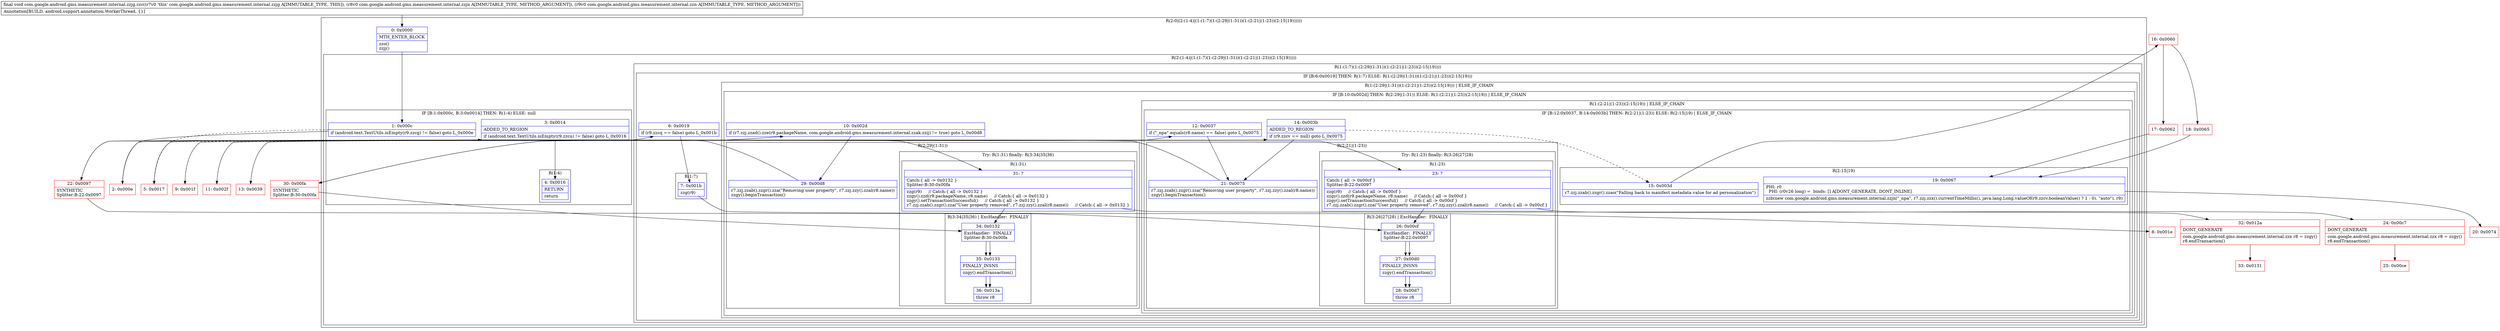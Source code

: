 digraph "CFG forcom.google.android.gms.measurement.internal.zzjg.zzc(Lcom\/google\/android\/gms\/measurement\/internal\/zzjn;Lcom\/google\/android\/gms\/measurement\/internal\/zzn;)V" {
subgraph cluster_Region_1733458130 {
label = "R(2:0|(2:(1:4)|(1:(1:7)(1:(2:29|(1:31))(1:(2:21|(1:23))(2:15|19))))))";
node [shape=record,color=blue];
Node_0 [shape=record,label="{0\:\ 0x0000|MTH_ENTER_BLOCK\l|zzo()\lzzjj()\l}"];
subgraph cluster_Region_185645416 {
label = "R(2:(1:4)|(1:(1:7)(1:(2:29|(1:31))(1:(2:21|(1:23))(2:15|19)))))";
node [shape=record,color=blue];
subgraph cluster_IfRegion_340858538 {
label = "IF [B:1:0x000c, B:3:0x0014] THEN: R(1:4) ELSE: null";
node [shape=record,color=blue];
Node_1 [shape=record,label="{1\:\ 0x000c|if (android.text.TextUtils.isEmpty(r9.zzcg) != false) goto L_0x000e\l}"];
Node_3 [shape=record,label="{3\:\ 0x0014|ADDED_TO_REGION\l|if (android.text.TextUtils.isEmpty(r9.zzcu) != false) goto L_0x0016\l}"];
subgraph cluster_Region_327985086 {
label = "R(1:4)";
node [shape=record,color=blue];
Node_4 [shape=record,label="{4\:\ 0x0016|RETURN\l|return\l}"];
}
}
subgraph cluster_Region_1743571445 {
label = "R(1:(1:7)(1:(2:29|(1:31))(1:(2:21|(1:23))(2:15|19))))";
node [shape=record,color=blue];
subgraph cluster_IfRegion_1765402521 {
label = "IF [B:6:0x0019] THEN: R(1:7) ELSE: R(1:(2:29|(1:31))(1:(2:21|(1:23))(2:15|19)))";
node [shape=record,color=blue];
Node_6 [shape=record,label="{6\:\ 0x0019|if (r9.zzcq == false) goto L_0x001b\l}"];
subgraph cluster_Region_1967212626 {
label = "R(1:7)";
node [shape=record,color=blue];
Node_7 [shape=record,label="{7\:\ 0x001b|zzg(r9)\l}"];
}
subgraph cluster_Region_50769939 {
label = "R(1:(2:29|(1:31))(1:(2:21|(1:23))(2:15|19))) | ELSE_IF_CHAIN\l";
node [shape=record,color=blue];
subgraph cluster_IfRegion_44331751 {
label = "IF [B:10:0x002d] THEN: R(2:29|(1:31)) ELSE: R(1:(2:21|(1:23))(2:15|19)) | ELSE_IF_CHAIN\l";
node [shape=record,color=blue];
Node_10 [shape=record,label="{10\:\ 0x002d|if (r7.zzj.zzad().zze(r9.packageName, com.google.android.gms.measurement.internal.zzak.zzij) != true) goto L_0x00d8\l}"];
subgraph cluster_Region_604461061 {
label = "R(2:29|(1:31))";
node [shape=record,color=blue];
Node_29 [shape=record,label="{29\:\ 0x00d8|r7.zzj.zzab().zzgr().zza(\"Removing user property\", r7.zzj.zzy().zzal(r8.name))\lzzgy().beginTransaction()\l}"];
subgraph cluster_TryCatchRegion_1543214863 {
label = "Try: R(1:31) finally: R(3:34|35|36)";
node [shape=record,color=blue];
subgraph cluster_Region_1833644619 {
label = "R(1:31)";
node [shape=record,color=blue];
Node_31 [shape=record,label="{31\:\ ?|Catch:\{ all \-\> 0x0132 \}\lSplitter:B:30:0x00fa\l|zzg(r9)     \/\/ Catch:\{ all \-\> 0x0132 \}\lzzgy().zzd(r9.packageName, r8.name)     \/\/ Catch:\{ all \-\> 0x0132 \}\lzzgy().setTransactionSuccessful()     \/\/ Catch:\{ all \-\> 0x0132 \}\lr7.zzj.zzab().zzgr().zza(\"User property removed\", r7.zzj.zzy().zzal(r8.name))     \/\/ Catch:\{ all \-\> 0x0132 \}\l}"];
}
subgraph cluster_Region_1280919119 {
label = "R(3:34|35|36) | ExcHandler:  FINALLY\l";
node [shape=record,color=blue];
Node_34 [shape=record,label="{34\:\ 0x0132|ExcHandler:  FINALLY\lSplitter:B:30:0x00fa\l}"];
Node_35 [shape=record,label="{35\:\ 0x0133|FINALLY_INSNS\l|zzgy().endTransaction()\l}"];
Node_36 [shape=record,label="{36\:\ 0x013a|throw r8\l}"];
}
}
}
subgraph cluster_Region_1375795377 {
label = "R(1:(2:21|(1:23))(2:15|19)) | ELSE_IF_CHAIN\l";
node [shape=record,color=blue];
subgraph cluster_IfRegion_1438928401 {
label = "IF [B:12:0x0037, B:14:0x003b] THEN: R(2:21|(1:23)) ELSE: R(2:15|19) | ELSE_IF_CHAIN\l";
node [shape=record,color=blue];
Node_12 [shape=record,label="{12\:\ 0x0037|if (\"_npa\".equals(r8.name) == false) goto L_0x0075\l}"];
Node_14 [shape=record,label="{14\:\ 0x003b|ADDED_TO_REGION\l|if (r9.zzcv == null) goto L_0x0075\l}"];
subgraph cluster_Region_1630140296 {
label = "R(2:21|(1:23))";
node [shape=record,color=blue];
Node_21 [shape=record,label="{21\:\ 0x0075|r7.zzj.zzab().zzgr().zza(\"Removing user property\", r7.zzj.zzy().zzal(r8.name))\lzzgy().beginTransaction()\l}"];
subgraph cluster_TryCatchRegion_1740943068 {
label = "Try: R(1:23) finally: R(3:26|27|28)";
node [shape=record,color=blue];
subgraph cluster_Region_852756453 {
label = "R(1:23)";
node [shape=record,color=blue];
Node_23 [shape=record,label="{23\:\ ?|Catch:\{ all \-\> 0x00cf \}\lSplitter:B:22:0x0097\l|zzg(r9)     \/\/ Catch:\{ all \-\> 0x00cf \}\lzzgy().zzd(r9.packageName, r8.name)     \/\/ Catch:\{ all \-\> 0x00cf \}\lzzgy().setTransactionSuccessful()     \/\/ Catch:\{ all \-\> 0x00cf \}\lr7.zzj.zzab().zzgr().zza(\"User property removed\", r7.zzj.zzy().zzal(r8.name))     \/\/ Catch:\{ all \-\> 0x00cf \}\l}"];
}
subgraph cluster_Region_1159164776 {
label = "R(3:26|27|28) | ExcHandler:  FINALLY\l";
node [shape=record,color=blue];
Node_26 [shape=record,label="{26\:\ 0x00cf|ExcHandler:  FINALLY\lSplitter:B:22:0x0097\l}"];
Node_27 [shape=record,label="{27\:\ 0x00d0|FINALLY_INSNS\l|zzgy().endTransaction()\l}"];
Node_28 [shape=record,label="{28\:\ 0x00d7|throw r8\l}"];
}
}
}
subgraph cluster_Region_1806457333 {
label = "R(2:15|19)";
node [shape=record,color=blue];
Node_15 [shape=record,label="{15\:\ 0x003d|r7.zzj.zzab().zzgr().zzao(\"Falling back to manifest metadata value for ad personalization\")\l}"];
Node_19 [shape=record,label="{19\:\ 0x0067|PHI: r0 \l  PHI: (r0v26 long) =  binds: [] A[DONT_GENERATE, DONT_INLINE]\l|zzb(new com.google.android.gms.measurement.internal.zzjn(\"_npa\", r7.zzj.zzx().currentTimeMillis(), java.lang.Long.valueOf(r9.zzcv.booleanValue() ? 1 : 0), \"auto\"), r9)\l}"];
}
}
}
}
}
}
}
}
}
subgraph cluster_Region_1159164776 {
label = "R(3:26|27|28) | ExcHandler:  FINALLY\l";
node [shape=record,color=blue];
Node_26 [shape=record,label="{26\:\ 0x00cf|ExcHandler:  FINALLY\lSplitter:B:22:0x0097\l}"];
Node_27 [shape=record,label="{27\:\ 0x00d0|FINALLY_INSNS\l|zzgy().endTransaction()\l}"];
Node_28 [shape=record,label="{28\:\ 0x00d7|throw r8\l}"];
}
subgraph cluster_Region_1280919119 {
label = "R(3:34|35|36) | ExcHandler:  FINALLY\l";
node [shape=record,color=blue];
Node_34 [shape=record,label="{34\:\ 0x0132|ExcHandler:  FINALLY\lSplitter:B:30:0x00fa\l}"];
Node_35 [shape=record,label="{35\:\ 0x0133|FINALLY_INSNS\l|zzgy().endTransaction()\l}"];
Node_36 [shape=record,label="{36\:\ 0x013a|throw r8\l}"];
}
Node_2 [shape=record,color=red,label="{2\:\ 0x000e}"];
Node_5 [shape=record,color=red,label="{5\:\ 0x0017}"];
Node_8 [shape=record,color=red,label="{8\:\ 0x001e}"];
Node_9 [shape=record,color=red,label="{9\:\ 0x001f}"];
Node_11 [shape=record,color=red,label="{11\:\ 0x002f}"];
Node_13 [shape=record,color=red,label="{13\:\ 0x0039}"];
Node_16 [shape=record,color=red,label="{16\:\ 0x0060}"];
Node_17 [shape=record,color=red,label="{17\:\ 0x0062}"];
Node_18 [shape=record,color=red,label="{18\:\ 0x0065}"];
Node_20 [shape=record,color=red,label="{20\:\ 0x0074}"];
Node_22 [shape=record,color=red,label="{22\:\ 0x0097|SYNTHETIC\lSplitter:B:22:0x0097\l}"];
Node_24 [shape=record,color=red,label="{24\:\ 0x00c7|DONT_GENERATE\l|com.google.android.gms.measurement.internal.zzx r8 = zzgy()\lr8.endTransaction()\l}"];
Node_25 [shape=record,color=red,label="{25\:\ 0x00ce}"];
Node_30 [shape=record,color=red,label="{30\:\ 0x00fa|SYNTHETIC\lSplitter:B:30:0x00fa\l}"];
Node_32 [shape=record,color=red,label="{32\:\ 0x012a|DONT_GENERATE\l|com.google.android.gms.measurement.internal.zzx r8 = zzgy()\lr8.endTransaction()\l}"];
Node_33 [shape=record,color=red,label="{33\:\ 0x0131}"];
MethodNode[shape=record,label="{final void com.google.android.gms.measurement.internal.zzjg.zzc((r7v0 'this' com.google.android.gms.measurement.internal.zzjg A[IMMUTABLE_TYPE, THIS]), (r8v0 com.google.android.gms.measurement.internal.zzjn A[IMMUTABLE_TYPE, METHOD_ARGUMENT]), (r9v0 com.google.android.gms.measurement.internal.zzn A[IMMUTABLE_TYPE, METHOD_ARGUMENT]))  | Annotation[BUILD, android.support.annotation.WorkerThread, \{\}]\l}"];
MethodNode -> Node_0;
Node_0 -> Node_1;
Node_1 -> Node_2;
Node_1 -> Node_5[style=dashed];
Node_3 -> Node_4;
Node_3 -> Node_5[style=dashed];
Node_6 -> Node_7;
Node_6 -> Node_9[style=dashed];
Node_7 -> Node_8;
Node_10 -> Node_11[style=dashed];
Node_10 -> Node_29;
Node_29 -> Node_30;
Node_31 -> Node_32;
Node_31 -> Node_34;
Node_34 -> Node_35;
Node_35 -> Node_36;
Node_12 -> Node_13[style=dashed];
Node_12 -> Node_21;
Node_14 -> Node_15[style=dashed];
Node_14 -> Node_21;
Node_21 -> Node_22;
Node_23 -> Node_24;
Node_23 -> Node_26;
Node_26 -> Node_27;
Node_27 -> Node_28;
Node_15 -> Node_16;
Node_19 -> Node_20;
Node_26 -> Node_27;
Node_27 -> Node_28;
Node_34 -> Node_35;
Node_35 -> Node_36;
Node_2 -> Node_3;
Node_5 -> Node_6;
Node_9 -> Node_10;
Node_11 -> Node_12;
Node_13 -> Node_14;
Node_16 -> Node_17;
Node_16 -> Node_18;
Node_17 -> Node_19;
Node_18 -> Node_19;
Node_22 -> Node_23;
Node_22 -> Node_26;
Node_24 -> Node_25;
Node_30 -> Node_31;
Node_30 -> Node_34;
Node_32 -> Node_33;
}

